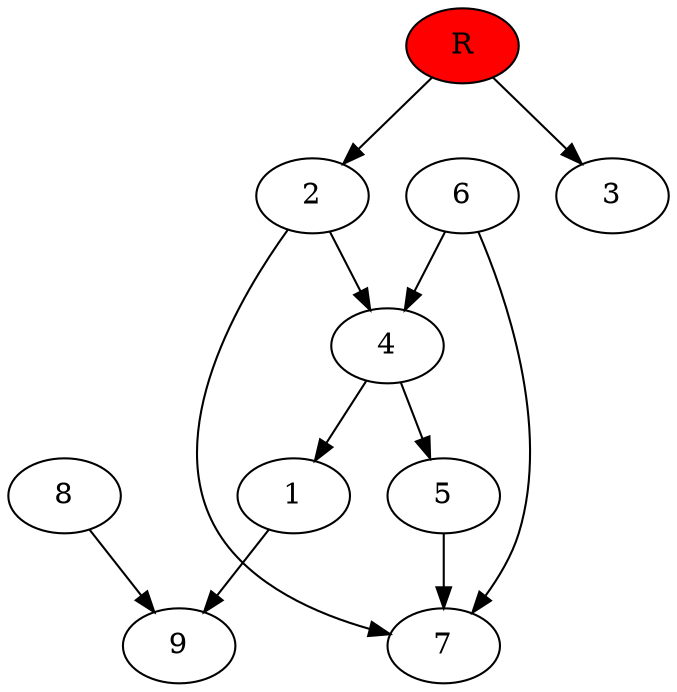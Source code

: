 digraph prb44250 {
	1
	2
	3
	4
	5
	6
	7
	8
	R [fillcolor="#ff0000" style=filled]
	1 -> 9
	2 -> 4
	2 -> 7
	4 -> 1
	4 -> 5
	5 -> 7
	6 -> 4
	6 -> 7
	8 -> 9
	R -> 2
	R -> 3
}
